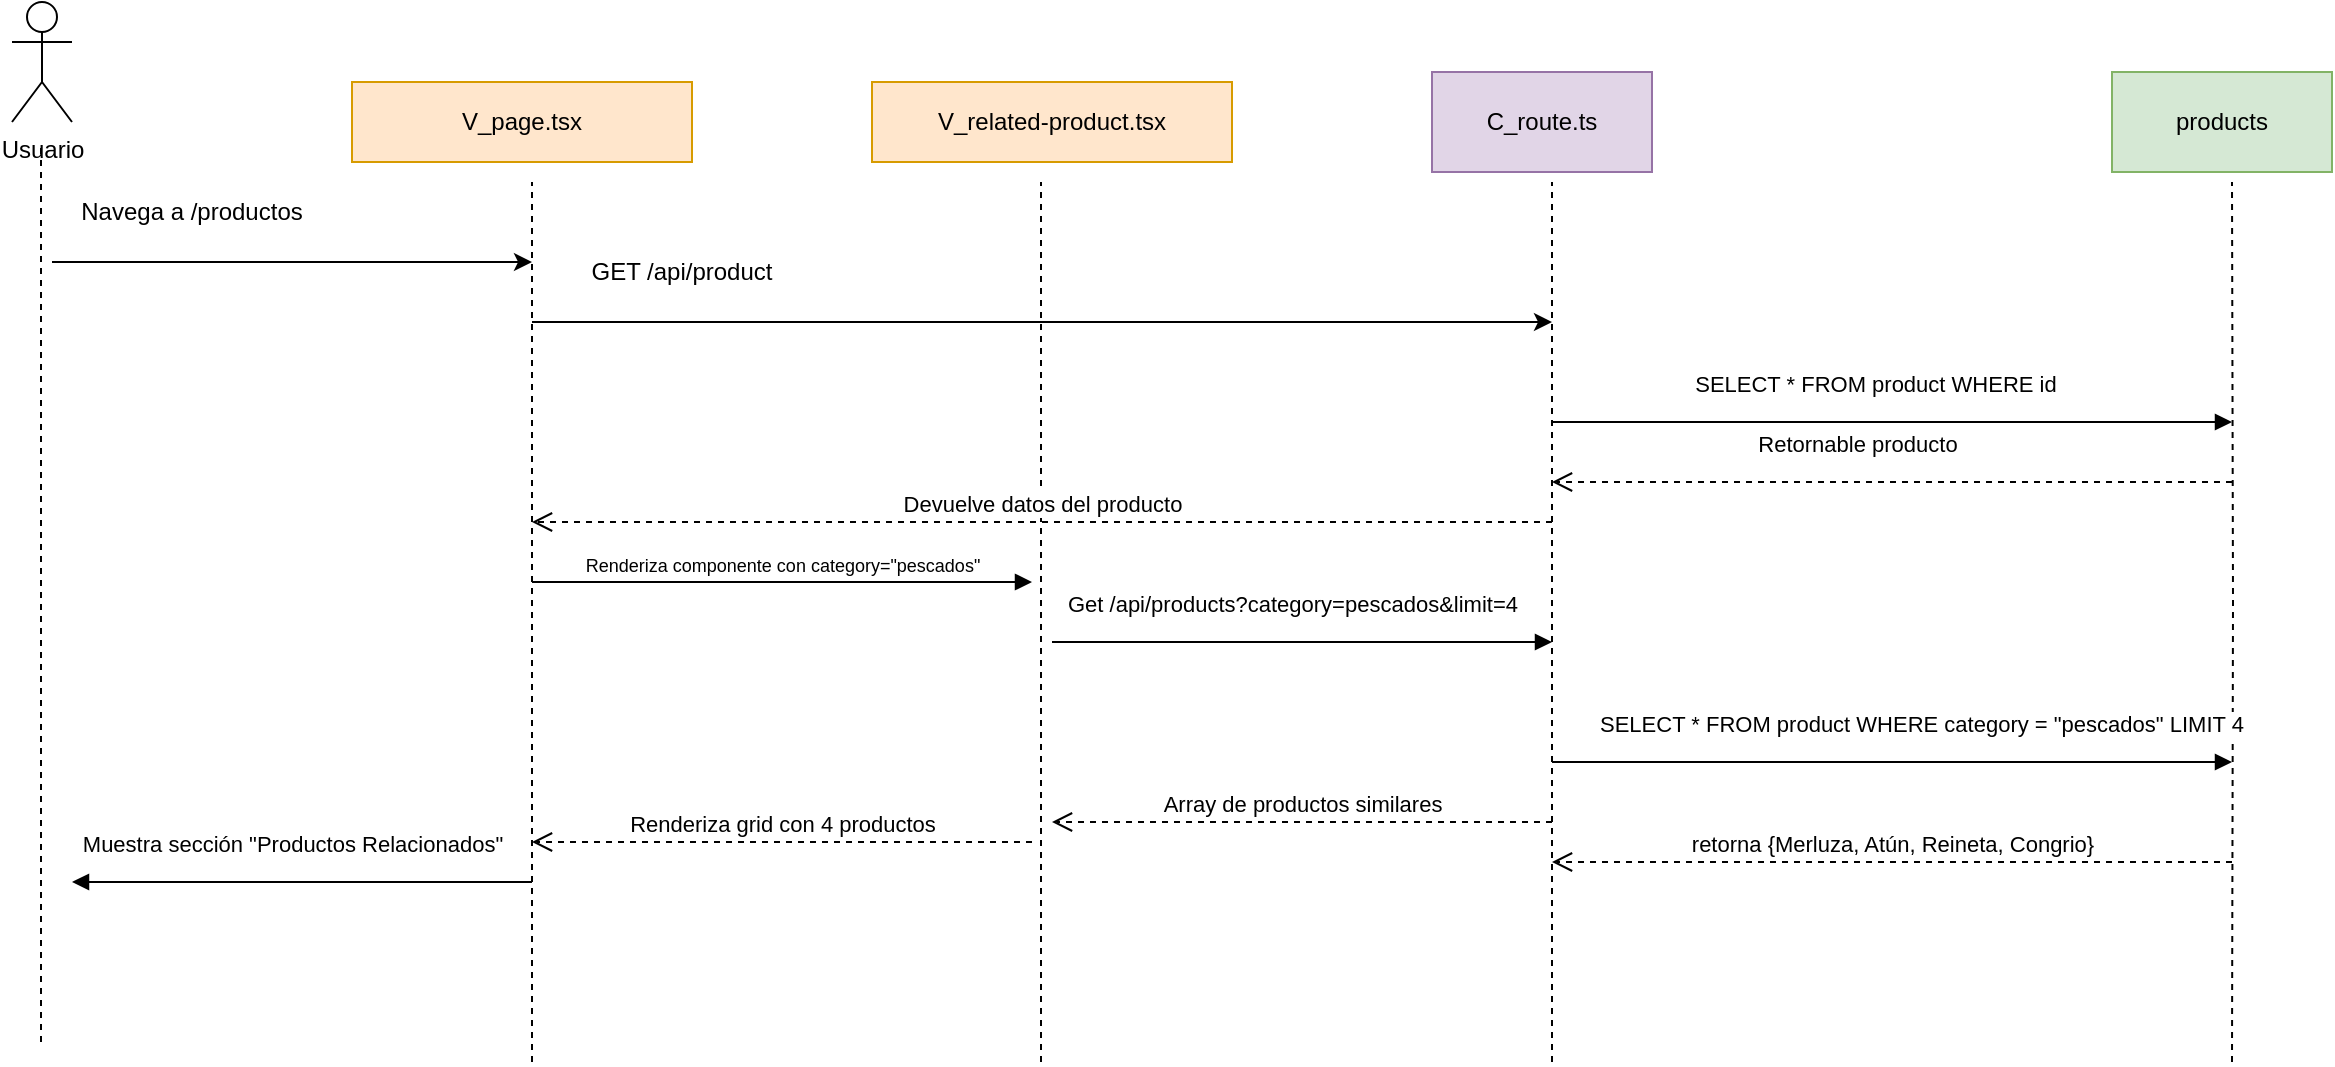<mxfile version="28.2.5">
  <diagram name="Página-1" id="0c0vJdDFH3EaglNV315s">
    <mxGraphModel grid="1" page="1" gridSize="10" guides="1" tooltips="1" connect="1" arrows="1" fold="1" pageScale="1" pageWidth="827" pageHeight="1169" math="0" shadow="0">
      <root>
        <mxCell id="0" />
        <mxCell id="1" parent="0" />
        <mxCell id="nuVApcuhrdAYWRhVGR4D-5" value="Usuario" style="shape=umlActor;verticalLabelPosition=bottom;verticalAlign=top;html=1;labelPosition=center;align=center;" vertex="1" parent="1">
          <mxGeometry x="20" y="70" width="30" height="60" as="geometry" />
        </mxCell>
        <mxCell id="nuVApcuhrdAYWRhVGR4D-6" value="" style="endArrow=none;dashed=1;html=1;rounded=0;" edge="1" parent="1">
          <mxGeometry width="50" height="50" relative="1" as="geometry">
            <mxPoint x="34.5" y="590" as="sourcePoint" />
            <mxPoint x="34.5" y="140" as="targetPoint" />
          </mxGeometry>
        </mxCell>
        <mxCell id="nuVApcuhrdAYWRhVGR4D-7" value="" style="endArrow=classic;html=1;rounded=0;" edge="1" parent="1">
          <mxGeometry width="50" height="50" relative="1" as="geometry">
            <mxPoint x="40" y="200" as="sourcePoint" />
            <mxPoint x="280" y="200" as="targetPoint" />
          </mxGeometry>
        </mxCell>
        <mxCell id="nuVApcuhrdAYWRhVGR4D-8" value="Navega a /productos" style="text;html=1;align=center;verticalAlign=middle;whiteSpace=wrap;rounded=0;" vertex="1" parent="1">
          <mxGeometry x="40" y="160" width="140" height="30" as="geometry" />
        </mxCell>
        <mxCell id="nuVApcuhrdAYWRhVGR4D-9" value="Muestra sección &quot;Productos Relacionados&quot;" style="html=1;verticalAlign=bottom;endArrow=block;curved=0;rounded=0;" edge="1" parent="1">
          <mxGeometry x="0.043" y="-10" width="80" relative="1" as="geometry">
            <mxPoint x="280" y="510" as="sourcePoint" />
            <mxPoint x="50" y="510" as="targetPoint" />
            <mxPoint as="offset" />
          </mxGeometry>
        </mxCell>
        <mxCell id="nuVApcuhrdAYWRhVGR4D-10" value="" style="endArrow=none;dashed=1;html=1;rounded=0;entryX=0.5;entryY=1;entryDx=0;entryDy=0;" edge="1" parent="1">
          <mxGeometry width="50" height="50" relative="1" as="geometry">
            <mxPoint x="280" y="600" as="sourcePoint" />
            <mxPoint x="280" y="160" as="targetPoint" />
          </mxGeometry>
        </mxCell>
        <mxCell id="nuVApcuhrdAYWRhVGR4D-11" value="V_page.tsx" style="html=1;whiteSpace=wrap;fillColor=#ffe6cc;strokeColor=#d79b00;" vertex="1" parent="1">
          <mxGeometry x="190" y="110" width="170" height="40" as="geometry" />
        </mxCell>
        <mxCell id="nuVApcuhrdAYWRhVGR4D-12" value="" style="endArrow=classic;html=1;rounded=0;" edge="1" parent="1">
          <mxGeometry width="50" height="50" relative="1" as="geometry">
            <mxPoint x="280" y="230" as="sourcePoint" />
            <mxPoint x="790" y="230" as="targetPoint" />
          </mxGeometry>
        </mxCell>
        <mxCell id="nuVApcuhrdAYWRhVGR4D-13" value="GET /api/product" style="text;html=1;align=center;verticalAlign=middle;whiteSpace=wrap;rounded=0;" vertex="1" parent="1">
          <mxGeometry x="300" y="190" width="110" height="30" as="geometry" />
        </mxCell>
        <mxCell id="nuVApcuhrdAYWRhVGR4D-14" value="V_related-product.tsx" style="html=1;whiteSpace=wrap;fillColor=#ffe6cc;strokeColor=#d79b00;" vertex="1" parent="1">
          <mxGeometry x="450" y="110" width="180" height="40" as="geometry" />
        </mxCell>
        <mxCell id="nuVApcuhrdAYWRhVGR4D-15" value="" style="endArrow=none;dashed=1;html=1;rounded=0;entryX=0.5;entryY=1;entryDx=0;entryDy=0;" edge="1" parent="1">
          <mxGeometry width="50" height="50" relative="1" as="geometry">
            <mxPoint x="534.5" y="600" as="sourcePoint" />
            <mxPoint x="534.5" y="160" as="targetPoint" />
          </mxGeometry>
        </mxCell>
        <mxCell id="nuVApcuhrdAYWRhVGR4D-17" value="&lt;font style=&quot;font-size: 9px;&quot;&gt;Renderiza componente con category=&quot;pescados&quot;&lt;/font&gt;" style="html=1;verticalAlign=bottom;endArrow=block;curved=0;rounded=0;" edge="1" parent="1">
          <mxGeometry width="80" relative="1" as="geometry">
            <mxPoint x="280" y="360" as="sourcePoint" />
            <mxPoint x="530" y="360" as="targetPoint" />
            <mxPoint as="offset" />
          </mxGeometry>
        </mxCell>
        <mxCell id="nuVApcuhrdAYWRhVGR4D-18" value="Get /api/products?category=pescados&amp;amp;limit=4" style="html=1;verticalAlign=bottom;endArrow=block;curved=0;rounded=0;" edge="1" parent="1">
          <mxGeometry x="-0.04" y="10" width="80" relative="1" as="geometry">
            <mxPoint x="540" y="390" as="sourcePoint" />
            <mxPoint x="790" y="390" as="targetPoint" />
            <mxPoint as="offset" />
          </mxGeometry>
        </mxCell>
        <mxCell id="nuVApcuhrdAYWRhVGR4D-20" value="" style="endArrow=none;dashed=1;html=1;rounded=0;entryX=0.5;entryY=1;entryDx=0;entryDy=0;" edge="1" parent="1">
          <mxGeometry width="50" height="50" relative="1" as="geometry">
            <mxPoint x="790" y="600" as="sourcePoint" />
            <mxPoint x="790" y="160" as="targetPoint" />
          </mxGeometry>
        </mxCell>
        <mxCell id="nuVApcuhrdAYWRhVGR4D-21" value="C_route.ts" style="html=1;whiteSpace=wrap;fillColor=#e1d5e7;strokeColor=#9673a6;" vertex="1" parent="1">
          <mxGeometry x="730" y="105" width="110" height="50" as="geometry" />
        </mxCell>
        <mxCell id="nuVApcuhrdAYWRhVGR4D-22" value="SELECT * FROM product WHERE id&amp;nbsp;&lt;span style=&quot;caret-color: rgba(0, 0, 0, 0); color: rgba(0, 0, 0, 0); font-family: monospace; font-size: 0px; text-align: start; background-color: rgb(27, 29, 30);&quot;&gt;%3CmxGraphModel%3E%3Croot%3E%3CmxCell%20id%3D%220%22%2F%3E%3CmxCell%20id%3D%221%22%20parent%3D%220%22%2F%3E%3CmxCell%20id%3D%222%22%20value%3D%22carts%22%20style%3D%22html%3D1%3BwhiteSpace%3Dwrap%3BfillColor%3D%23d5e8d4%3BstrokeColor%3D%2382b366%3B%22%20vertex%3D%221%22%20parent%3D%221%22%3E%3CmxGeometry%20x%3D%22540%22%20y%3D%22195%22%20width%3D%22110%22%20height%3D%2250%22%20as%3D%22geometry%22%2F%3E%3C%2FmxCell%3E%3C%2Froot%3E%3C%2FmxGraphModel%3E&lt;/span&gt;" style="html=1;verticalAlign=bottom;endArrow=block;curved=0;rounded=0;" edge="1" parent="1">
          <mxGeometry x="-0.04" y="10" width="80" relative="1" as="geometry">
            <mxPoint x="790" y="280" as="sourcePoint" />
            <mxPoint x="1130" y="280" as="targetPoint" />
            <mxPoint as="offset" />
          </mxGeometry>
        </mxCell>
        <mxCell id="nuVApcuhrdAYWRhVGR4D-23" value="products" style="html=1;whiteSpace=wrap;fillColor=#d5e8d4;strokeColor=#82b366;" vertex="1" parent="1">
          <mxGeometry x="1070" y="105" width="110" height="50" as="geometry" />
        </mxCell>
        <mxCell id="nuVApcuhrdAYWRhVGR4D-24" value="" style="endArrow=none;dashed=1;html=1;rounded=0;entryX=0.5;entryY=1;entryDx=0;entryDy=0;" edge="1" parent="1">
          <mxGeometry width="50" height="50" relative="1" as="geometry">
            <mxPoint x="1130" y="600" as="sourcePoint" />
            <mxPoint x="1130" y="160" as="targetPoint" />
            <Array as="points">
              <mxPoint x="1130.5" y="370" />
            </Array>
          </mxGeometry>
        </mxCell>
        <mxCell id="nuVApcuhrdAYWRhVGR4D-28" value="retorna {Merluza, Atún, Reineta, Congrio}" style="html=1;verticalAlign=bottom;endArrow=open;dashed=1;endSize=8;curved=0;rounded=0;" edge="1" parent="1">
          <mxGeometry relative="1" as="geometry">
            <mxPoint x="1130" y="500" as="sourcePoint" />
            <mxPoint x="790" y="500" as="targetPoint" />
          </mxGeometry>
        </mxCell>
        <mxCell id="nuVApcuhrdAYWRhVGR4D-29" value="Retornable producto&amp;nbsp;" style="html=1;verticalAlign=bottom;endArrow=open;dashed=1;endSize=8;curved=0;rounded=0;" edge="1" parent="1">
          <mxGeometry x="0.097" y="-10" relative="1" as="geometry">
            <mxPoint x="1130" y="310" as="sourcePoint" />
            <mxPoint x="790" y="310" as="targetPoint" />
            <Array as="points">
              <mxPoint x="960" y="310" />
            </Array>
            <mxPoint as="offset" />
          </mxGeometry>
        </mxCell>
        <mxCell id="nuVApcuhrdAYWRhVGR4D-30" value="Array de productos similares" style="html=1;verticalAlign=bottom;endArrow=open;dashed=1;endSize=8;curved=0;rounded=0;" edge="1" parent="1">
          <mxGeometry relative="1" as="geometry">
            <mxPoint x="790" y="480" as="sourcePoint" />
            <mxPoint x="540" y="480" as="targetPoint" />
          </mxGeometry>
        </mxCell>
        <mxCell id="nuVApcuhrdAYWRhVGR4D-31" value="Renderiza grid con 4 productos" style="html=1;verticalAlign=bottom;endArrow=open;dashed=1;endSize=8;curved=0;rounded=0;" edge="1" parent="1">
          <mxGeometry relative="1" as="geometry">
            <mxPoint x="530" y="490" as="sourcePoint" />
            <mxPoint x="280" y="490" as="targetPoint" />
          </mxGeometry>
        </mxCell>
        <mxCell id="nuVApcuhrdAYWRhVGR4D-32" value="Devuelve datos del producto" style="html=1;verticalAlign=bottom;endArrow=open;dashed=1;endSize=8;curved=0;rounded=0;" edge="1" parent="1">
          <mxGeometry relative="1" as="geometry">
            <mxPoint x="790" y="330" as="sourcePoint" />
            <mxPoint x="280" y="330" as="targetPoint" />
            <mxPoint as="offset" />
          </mxGeometry>
        </mxCell>
        <mxCell id="nuVApcuhrdAYWRhVGR4D-33" value="SELECT * FROM product WHERE category = &quot;pescados&quot; LIMIT 4&amp;nbsp;&lt;span style=&quot;caret-color: rgba(0, 0, 0, 0); color: rgba(0, 0, 0, 0); font-family: monospace; font-size: 0px; text-align: start; background-color: rgb(27, 29, 30);&quot;&gt;%3CmxGraphModel%3E%3Croot%3E%3CmxCell%20id%3D%220%22%2F%3E%3CmxCell%20id%3D%221%22%20parent%3D%220%22%2F%3E%3CmxCell%20id%3D%222%22%20value%3D%22carts%22%20style%3D%22html%3D1%3BwhiteSpace%3Dwrap%3BfillColor%3D%23d5e8d4%3BstrokeColor%3D%2382b366%3B%22%20vertex%3D%221%22%20parent%3D%221%22%3E%3CmxGeometry%20x%3D%22540%22%20y%3D%22195%22%20width%3D%22110%22%20height%3D%2250%22%20as%3D%22geometry%22%2F%3E%3C%2FmxCell%3E%3C%2Froot%3E%3C%2FmxGraphModel%3E&lt;/span&gt;" style="html=1;verticalAlign=bottom;endArrow=block;curved=0;rounded=0;" edge="1" parent="1">
          <mxGeometry x="0.097" y="10" width="80" relative="1" as="geometry">
            <mxPoint x="790" y="450" as="sourcePoint" />
            <mxPoint x="1130" y="450" as="targetPoint" />
            <mxPoint x="-1" as="offset" />
          </mxGeometry>
        </mxCell>
      </root>
    </mxGraphModel>
  </diagram>
</mxfile>
